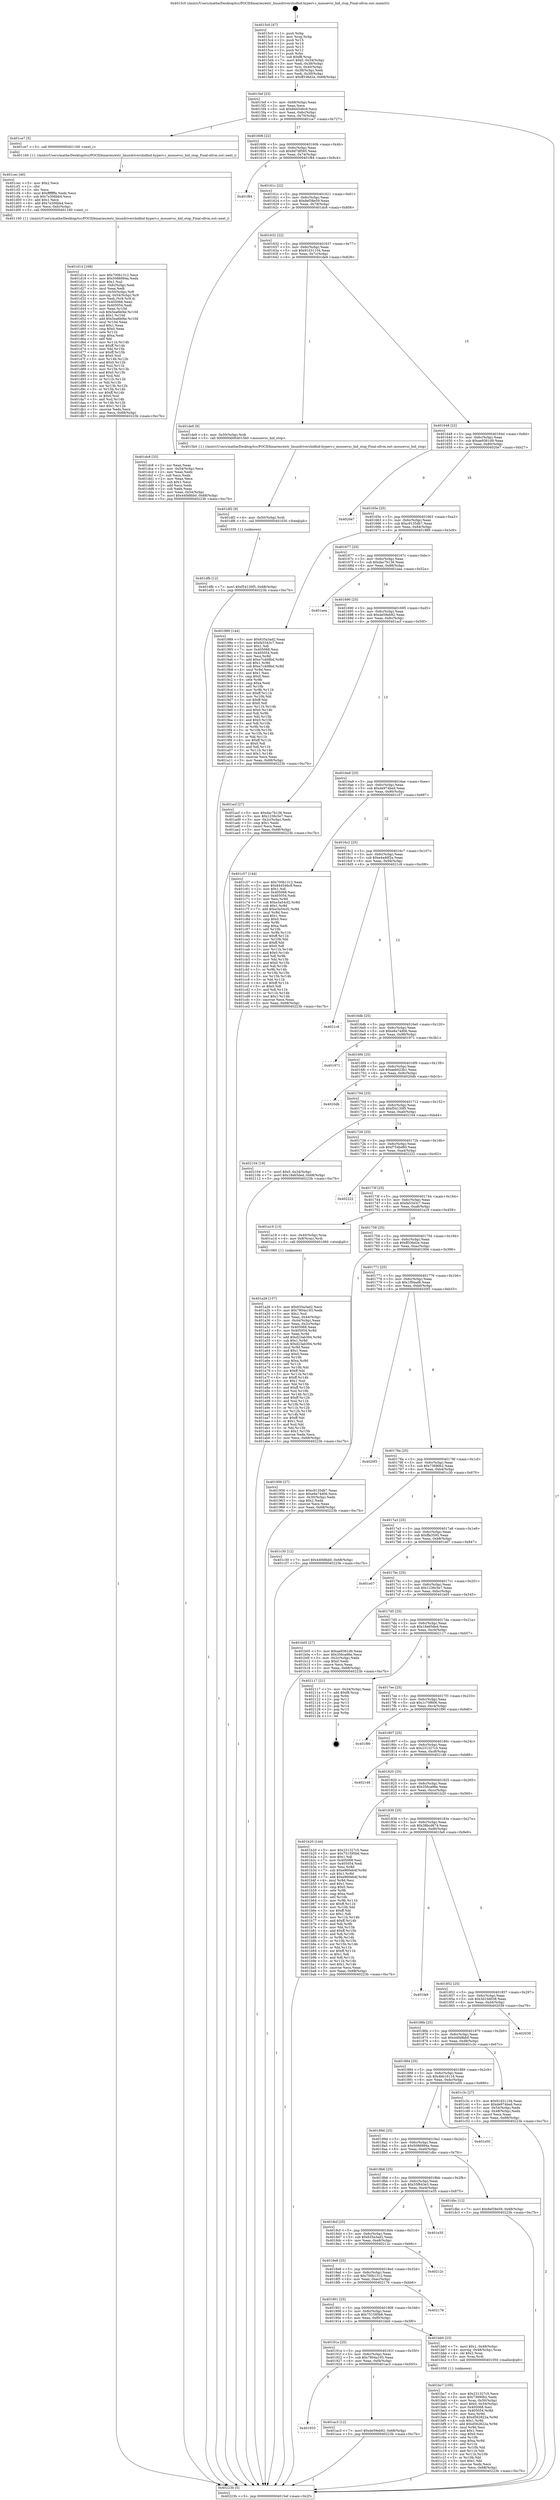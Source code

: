 digraph "0x4015c0" {
  label = "0x4015c0 (/mnt/c/Users/mathe/Desktop/tcc/POCII/binaries/extr_linuxdrivershidhid-hyperv.c_mousevsc_hid_stop_Final-ollvm.out::main(0))"
  labelloc = "t"
  node[shape=record]

  Entry [label="",width=0.3,height=0.3,shape=circle,fillcolor=black,style=filled]
  "0x4015ef" [label="{
     0x4015ef [23]\l
     | [instrs]\l
     &nbsp;&nbsp;0x4015ef \<+3\>: mov -0x68(%rbp),%eax\l
     &nbsp;&nbsp;0x4015f2 \<+2\>: mov %eax,%ecx\l
     &nbsp;&nbsp;0x4015f4 \<+6\>: sub $0x844546c9,%ecx\l
     &nbsp;&nbsp;0x4015fa \<+3\>: mov %eax,-0x6c(%rbp)\l
     &nbsp;&nbsp;0x4015fd \<+3\>: mov %ecx,-0x70(%rbp)\l
     &nbsp;&nbsp;0x401600 \<+6\>: je 0000000000401ce7 \<main+0x727\>\l
  }"]
  "0x401ce7" [label="{
     0x401ce7 [5]\l
     | [instrs]\l
     &nbsp;&nbsp;0x401ce7 \<+5\>: call 0000000000401160 \<next_i\>\l
     | [calls]\l
     &nbsp;&nbsp;0x401160 \{1\} (/mnt/c/Users/mathe/Desktop/tcc/POCII/binaries/extr_linuxdrivershidhid-hyperv.c_mousevsc_hid_stop_Final-ollvm.out::next_i)\l
  }"]
  "0x401606" [label="{
     0x401606 [22]\l
     | [instrs]\l
     &nbsp;&nbsp;0x401606 \<+5\>: jmp 000000000040160b \<main+0x4b\>\l
     &nbsp;&nbsp;0x40160b \<+3\>: mov -0x6c(%rbp),%eax\l
     &nbsp;&nbsp;0x40160e \<+5\>: sub $0x8d7df565,%eax\l
     &nbsp;&nbsp;0x401613 \<+3\>: mov %eax,-0x74(%rbp)\l
     &nbsp;&nbsp;0x401616 \<+6\>: je 0000000000401f84 \<main+0x9c4\>\l
  }"]
  Exit [label="",width=0.3,height=0.3,shape=circle,fillcolor=black,style=filled,peripheries=2]
  "0x401f84" [label="{
     0x401f84\l
  }", style=dashed]
  "0x40161c" [label="{
     0x40161c [22]\l
     | [instrs]\l
     &nbsp;&nbsp;0x40161c \<+5\>: jmp 0000000000401621 \<main+0x61\>\l
     &nbsp;&nbsp;0x401621 \<+3\>: mov -0x6c(%rbp),%eax\l
     &nbsp;&nbsp;0x401624 \<+5\>: sub $0x8ef38e59,%eax\l
     &nbsp;&nbsp;0x401629 \<+3\>: mov %eax,-0x78(%rbp)\l
     &nbsp;&nbsp;0x40162c \<+6\>: je 0000000000401dc8 \<main+0x808\>\l
  }"]
  "0x401dfb" [label="{
     0x401dfb [12]\l
     | [instrs]\l
     &nbsp;&nbsp;0x401dfb \<+7\>: movl $0xf54130f5,-0x68(%rbp)\l
     &nbsp;&nbsp;0x401e02 \<+5\>: jmp 000000000040223b \<main+0xc7b\>\l
  }"]
  "0x401dc8" [label="{
     0x401dc8 [33]\l
     | [instrs]\l
     &nbsp;&nbsp;0x401dc8 \<+2\>: xor %eax,%eax\l
     &nbsp;&nbsp;0x401dca \<+3\>: mov -0x54(%rbp),%ecx\l
     &nbsp;&nbsp;0x401dcd \<+2\>: mov %eax,%edx\l
     &nbsp;&nbsp;0x401dcf \<+2\>: sub %ecx,%edx\l
     &nbsp;&nbsp;0x401dd1 \<+2\>: mov %eax,%ecx\l
     &nbsp;&nbsp;0x401dd3 \<+3\>: sub $0x1,%ecx\l
     &nbsp;&nbsp;0x401dd6 \<+2\>: add %ecx,%edx\l
     &nbsp;&nbsp;0x401dd8 \<+2\>: sub %edx,%eax\l
     &nbsp;&nbsp;0x401dda \<+3\>: mov %eax,-0x54(%rbp)\l
     &nbsp;&nbsp;0x401ddd \<+7\>: movl $0x44f48bb0,-0x68(%rbp)\l
     &nbsp;&nbsp;0x401de4 \<+5\>: jmp 000000000040223b \<main+0xc7b\>\l
  }"]
  "0x401632" [label="{
     0x401632 [22]\l
     | [instrs]\l
     &nbsp;&nbsp;0x401632 \<+5\>: jmp 0000000000401637 \<main+0x77\>\l
     &nbsp;&nbsp;0x401637 \<+3\>: mov -0x6c(%rbp),%eax\l
     &nbsp;&nbsp;0x40163a \<+5\>: sub $0x91d31104,%eax\l
     &nbsp;&nbsp;0x40163f \<+3\>: mov %eax,-0x7c(%rbp)\l
     &nbsp;&nbsp;0x401642 \<+6\>: je 0000000000401de9 \<main+0x829\>\l
  }"]
  "0x401df2" [label="{
     0x401df2 [9]\l
     | [instrs]\l
     &nbsp;&nbsp;0x401df2 \<+4\>: mov -0x50(%rbp),%rdi\l
     &nbsp;&nbsp;0x401df6 \<+5\>: call 0000000000401030 \<free@plt\>\l
     | [calls]\l
     &nbsp;&nbsp;0x401030 \{1\} (unknown)\l
  }"]
  "0x401de9" [label="{
     0x401de9 [9]\l
     | [instrs]\l
     &nbsp;&nbsp;0x401de9 \<+4\>: mov -0x50(%rbp),%rdi\l
     &nbsp;&nbsp;0x401ded \<+5\>: call 00000000004015b0 \<mousevsc_hid_stop\>\l
     | [calls]\l
     &nbsp;&nbsp;0x4015b0 \{1\} (/mnt/c/Users/mathe/Desktop/tcc/POCII/binaries/extr_linuxdrivershidhid-hyperv.c_mousevsc_hid_stop_Final-ollvm.out::mousevsc_hid_stop)\l
  }"]
  "0x401648" [label="{
     0x401648 [22]\l
     | [instrs]\l
     &nbsp;&nbsp;0x401648 \<+5\>: jmp 000000000040164d \<main+0x8d\>\l
     &nbsp;&nbsp;0x40164d \<+3\>: mov -0x6c(%rbp),%eax\l
     &nbsp;&nbsp;0x401650 \<+5\>: sub $0xae9361d9,%eax\l
     &nbsp;&nbsp;0x401655 \<+3\>: mov %eax,-0x80(%rbp)\l
     &nbsp;&nbsp;0x401658 \<+6\>: je 00000000004020e7 \<main+0xb27\>\l
  }"]
  "0x401d14" [label="{
     0x401d14 [168]\l
     | [instrs]\l
     &nbsp;&nbsp;0x401d14 \<+5\>: mov $0x700b1312,%ecx\l
     &nbsp;&nbsp;0x401d19 \<+5\>: mov $0x5086994a,%edx\l
     &nbsp;&nbsp;0x401d1e \<+3\>: mov $0x1,%sil\l
     &nbsp;&nbsp;0x401d21 \<+6\>: mov -0xfc(%rbp),%edi\l
     &nbsp;&nbsp;0x401d27 \<+3\>: imul %eax,%edi\l
     &nbsp;&nbsp;0x401d2a \<+4\>: mov -0x50(%rbp),%r8\l
     &nbsp;&nbsp;0x401d2e \<+4\>: movslq -0x54(%rbp),%r9\l
     &nbsp;&nbsp;0x401d32 \<+4\>: mov %edi,(%r8,%r9,4)\l
     &nbsp;&nbsp;0x401d36 \<+7\>: mov 0x405068,%eax\l
     &nbsp;&nbsp;0x401d3d \<+7\>: mov 0x405054,%edi\l
     &nbsp;&nbsp;0x401d44 \<+3\>: mov %eax,%r10d\l
     &nbsp;&nbsp;0x401d47 \<+7\>: sub $0x5ea6bf4e,%r10d\l
     &nbsp;&nbsp;0x401d4e \<+4\>: sub $0x1,%r10d\l
     &nbsp;&nbsp;0x401d52 \<+7\>: add $0x5ea6bf4e,%r10d\l
     &nbsp;&nbsp;0x401d59 \<+4\>: imul %r10d,%eax\l
     &nbsp;&nbsp;0x401d5d \<+3\>: and $0x1,%eax\l
     &nbsp;&nbsp;0x401d60 \<+3\>: cmp $0x0,%eax\l
     &nbsp;&nbsp;0x401d63 \<+4\>: sete %r11b\l
     &nbsp;&nbsp;0x401d67 \<+3\>: cmp $0xa,%edi\l
     &nbsp;&nbsp;0x401d6a \<+3\>: setl %bl\l
     &nbsp;&nbsp;0x401d6d \<+3\>: mov %r11b,%r14b\l
     &nbsp;&nbsp;0x401d70 \<+4\>: xor $0xff,%r14b\l
     &nbsp;&nbsp;0x401d74 \<+3\>: mov %bl,%r15b\l
     &nbsp;&nbsp;0x401d77 \<+4\>: xor $0xff,%r15b\l
     &nbsp;&nbsp;0x401d7b \<+4\>: xor $0x0,%sil\l
     &nbsp;&nbsp;0x401d7f \<+3\>: mov %r14b,%r12b\l
     &nbsp;&nbsp;0x401d82 \<+4\>: and $0x0,%r12b\l
     &nbsp;&nbsp;0x401d86 \<+3\>: and %sil,%r11b\l
     &nbsp;&nbsp;0x401d89 \<+3\>: mov %r15b,%r13b\l
     &nbsp;&nbsp;0x401d8c \<+4\>: and $0x0,%r13b\l
     &nbsp;&nbsp;0x401d90 \<+3\>: and %sil,%bl\l
     &nbsp;&nbsp;0x401d93 \<+3\>: or %r11b,%r12b\l
     &nbsp;&nbsp;0x401d96 \<+3\>: or %bl,%r13b\l
     &nbsp;&nbsp;0x401d99 \<+3\>: xor %r13b,%r12b\l
     &nbsp;&nbsp;0x401d9c \<+3\>: or %r15b,%r14b\l
     &nbsp;&nbsp;0x401d9f \<+4\>: xor $0xff,%r14b\l
     &nbsp;&nbsp;0x401da3 \<+4\>: or $0x0,%sil\l
     &nbsp;&nbsp;0x401da7 \<+3\>: and %sil,%r14b\l
     &nbsp;&nbsp;0x401daa \<+3\>: or %r14b,%r12b\l
     &nbsp;&nbsp;0x401dad \<+4\>: test $0x1,%r12b\l
     &nbsp;&nbsp;0x401db1 \<+3\>: cmovne %edx,%ecx\l
     &nbsp;&nbsp;0x401db4 \<+3\>: mov %ecx,-0x68(%rbp)\l
     &nbsp;&nbsp;0x401db7 \<+5\>: jmp 000000000040223b \<main+0xc7b\>\l
  }"]
  "0x4020e7" [label="{
     0x4020e7\l
  }", style=dashed]
  "0x40165e" [label="{
     0x40165e [25]\l
     | [instrs]\l
     &nbsp;&nbsp;0x40165e \<+5\>: jmp 0000000000401663 \<main+0xa3\>\l
     &nbsp;&nbsp;0x401663 \<+3\>: mov -0x6c(%rbp),%eax\l
     &nbsp;&nbsp;0x401666 \<+5\>: sub $0xc9135db7,%eax\l
     &nbsp;&nbsp;0x40166b \<+6\>: mov %eax,-0x84(%rbp)\l
     &nbsp;&nbsp;0x401671 \<+6\>: je 0000000000401989 \<main+0x3c9\>\l
  }"]
  "0x401cec" [label="{
     0x401cec [40]\l
     | [instrs]\l
     &nbsp;&nbsp;0x401cec \<+5\>: mov $0x2,%ecx\l
     &nbsp;&nbsp;0x401cf1 \<+1\>: cltd\l
     &nbsp;&nbsp;0x401cf2 \<+2\>: idiv %ecx\l
     &nbsp;&nbsp;0x401cf4 \<+6\>: imul $0xfffffffe,%edx,%ecx\l
     &nbsp;&nbsp;0x401cfa \<+6\>: sub $0x7e306bb4,%ecx\l
     &nbsp;&nbsp;0x401d00 \<+3\>: add $0x1,%ecx\l
     &nbsp;&nbsp;0x401d03 \<+6\>: add $0x7e306bb4,%ecx\l
     &nbsp;&nbsp;0x401d09 \<+6\>: mov %ecx,-0xfc(%rbp)\l
     &nbsp;&nbsp;0x401d0f \<+5\>: call 0000000000401160 \<next_i\>\l
     | [calls]\l
     &nbsp;&nbsp;0x401160 \{1\} (/mnt/c/Users/mathe/Desktop/tcc/POCII/binaries/extr_linuxdrivershidhid-hyperv.c_mousevsc_hid_stop_Final-ollvm.out::next_i)\l
  }"]
  "0x401989" [label="{
     0x401989 [144]\l
     | [instrs]\l
     &nbsp;&nbsp;0x401989 \<+5\>: mov $0x635a3ad2,%eax\l
     &nbsp;&nbsp;0x40198e \<+5\>: mov $0xfa5343c7,%ecx\l
     &nbsp;&nbsp;0x401993 \<+2\>: mov $0x1,%dl\l
     &nbsp;&nbsp;0x401995 \<+7\>: mov 0x405068,%esi\l
     &nbsp;&nbsp;0x40199c \<+7\>: mov 0x405054,%edi\l
     &nbsp;&nbsp;0x4019a3 \<+3\>: mov %esi,%r8d\l
     &nbsp;&nbsp;0x4019a6 \<+7\>: add $0xe7c408bd,%r8d\l
     &nbsp;&nbsp;0x4019ad \<+4\>: sub $0x1,%r8d\l
     &nbsp;&nbsp;0x4019b1 \<+7\>: sub $0xe7c408bd,%r8d\l
     &nbsp;&nbsp;0x4019b8 \<+4\>: imul %r8d,%esi\l
     &nbsp;&nbsp;0x4019bc \<+3\>: and $0x1,%esi\l
     &nbsp;&nbsp;0x4019bf \<+3\>: cmp $0x0,%esi\l
     &nbsp;&nbsp;0x4019c2 \<+4\>: sete %r9b\l
     &nbsp;&nbsp;0x4019c6 \<+3\>: cmp $0xa,%edi\l
     &nbsp;&nbsp;0x4019c9 \<+4\>: setl %r10b\l
     &nbsp;&nbsp;0x4019cd \<+3\>: mov %r9b,%r11b\l
     &nbsp;&nbsp;0x4019d0 \<+4\>: xor $0xff,%r11b\l
     &nbsp;&nbsp;0x4019d4 \<+3\>: mov %r10b,%bl\l
     &nbsp;&nbsp;0x4019d7 \<+3\>: xor $0xff,%bl\l
     &nbsp;&nbsp;0x4019da \<+3\>: xor $0x0,%dl\l
     &nbsp;&nbsp;0x4019dd \<+3\>: mov %r11b,%r14b\l
     &nbsp;&nbsp;0x4019e0 \<+4\>: and $0x0,%r14b\l
     &nbsp;&nbsp;0x4019e4 \<+3\>: and %dl,%r9b\l
     &nbsp;&nbsp;0x4019e7 \<+3\>: mov %bl,%r15b\l
     &nbsp;&nbsp;0x4019ea \<+4\>: and $0x0,%r15b\l
     &nbsp;&nbsp;0x4019ee \<+3\>: and %dl,%r10b\l
     &nbsp;&nbsp;0x4019f1 \<+3\>: or %r9b,%r14b\l
     &nbsp;&nbsp;0x4019f4 \<+3\>: or %r10b,%r15b\l
     &nbsp;&nbsp;0x4019f7 \<+3\>: xor %r15b,%r14b\l
     &nbsp;&nbsp;0x4019fa \<+3\>: or %bl,%r11b\l
     &nbsp;&nbsp;0x4019fd \<+4\>: xor $0xff,%r11b\l
     &nbsp;&nbsp;0x401a01 \<+3\>: or $0x0,%dl\l
     &nbsp;&nbsp;0x401a04 \<+3\>: and %dl,%r11b\l
     &nbsp;&nbsp;0x401a07 \<+3\>: or %r11b,%r14b\l
     &nbsp;&nbsp;0x401a0a \<+4\>: test $0x1,%r14b\l
     &nbsp;&nbsp;0x401a0e \<+3\>: cmovne %ecx,%eax\l
     &nbsp;&nbsp;0x401a11 \<+3\>: mov %eax,-0x68(%rbp)\l
     &nbsp;&nbsp;0x401a14 \<+5\>: jmp 000000000040223b \<main+0xc7b\>\l
  }"]
  "0x401677" [label="{
     0x401677 [25]\l
     | [instrs]\l
     &nbsp;&nbsp;0x401677 \<+5\>: jmp 000000000040167c \<main+0xbc\>\l
     &nbsp;&nbsp;0x40167c \<+3\>: mov -0x6c(%rbp),%eax\l
     &nbsp;&nbsp;0x40167f \<+5\>: sub $0xdac7b136,%eax\l
     &nbsp;&nbsp;0x401684 \<+6\>: mov %eax,-0x88(%rbp)\l
     &nbsp;&nbsp;0x40168a \<+6\>: je 0000000000401aea \<main+0x52a\>\l
  }"]
  "0x401bc7" [label="{
     0x401bc7 [105]\l
     | [instrs]\l
     &nbsp;&nbsp;0x401bc7 \<+5\>: mov $0x231327c5,%ecx\l
     &nbsp;&nbsp;0x401bcc \<+5\>: mov $0x73690b2,%edx\l
     &nbsp;&nbsp;0x401bd1 \<+4\>: mov %rax,-0x50(%rbp)\l
     &nbsp;&nbsp;0x401bd5 \<+7\>: movl $0x0,-0x54(%rbp)\l
     &nbsp;&nbsp;0x401bdc \<+7\>: mov 0x405068,%esi\l
     &nbsp;&nbsp;0x401be3 \<+8\>: mov 0x405054,%r8d\l
     &nbsp;&nbsp;0x401beb \<+3\>: mov %esi,%r9d\l
     &nbsp;&nbsp;0x401bee \<+7\>: sub $0xd562822a,%r9d\l
     &nbsp;&nbsp;0x401bf5 \<+4\>: sub $0x1,%r9d\l
     &nbsp;&nbsp;0x401bf9 \<+7\>: add $0xd562822a,%r9d\l
     &nbsp;&nbsp;0x401c00 \<+4\>: imul %r9d,%esi\l
     &nbsp;&nbsp;0x401c04 \<+3\>: and $0x1,%esi\l
     &nbsp;&nbsp;0x401c07 \<+3\>: cmp $0x0,%esi\l
     &nbsp;&nbsp;0x401c0a \<+4\>: sete %r10b\l
     &nbsp;&nbsp;0x401c0e \<+4\>: cmp $0xa,%r8d\l
     &nbsp;&nbsp;0x401c12 \<+4\>: setl %r11b\l
     &nbsp;&nbsp;0x401c16 \<+3\>: mov %r10b,%bl\l
     &nbsp;&nbsp;0x401c19 \<+3\>: and %r11b,%bl\l
     &nbsp;&nbsp;0x401c1c \<+3\>: xor %r11b,%r10b\l
     &nbsp;&nbsp;0x401c1f \<+3\>: or %r10b,%bl\l
     &nbsp;&nbsp;0x401c22 \<+3\>: test $0x1,%bl\l
     &nbsp;&nbsp;0x401c25 \<+3\>: cmovne %edx,%ecx\l
     &nbsp;&nbsp;0x401c28 \<+3\>: mov %ecx,-0x68(%rbp)\l
     &nbsp;&nbsp;0x401c2b \<+5\>: jmp 000000000040223b \<main+0xc7b\>\l
  }"]
  "0x401aea" [label="{
     0x401aea\l
  }", style=dashed]
  "0x401690" [label="{
     0x401690 [25]\l
     | [instrs]\l
     &nbsp;&nbsp;0x401690 \<+5\>: jmp 0000000000401695 \<main+0xd5\>\l
     &nbsp;&nbsp;0x401695 \<+3\>: mov -0x6c(%rbp),%eax\l
     &nbsp;&nbsp;0x401698 \<+5\>: sub $0xde59eb92,%eax\l
     &nbsp;&nbsp;0x40169d \<+6\>: mov %eax,-0x8c(%rbp)\l
     &nbsp;&nbsp;0x4016a3 \<+6\>: je 0000000000401acf \<main+0x50f\>\l
  }"]
  "0x401933" [label="{
     0x401933\l
  }", style=dashed]
  "0x401acf" [label="{
     0x401acf [27]\l
     | [instrs]\l
     &nbsp;&nbsp;0x401acf \<+5\>: mov $0xdac7b136,%eax\l
     &nbsp;&nbsp;0x401ad4 \<+5\>: mov $0x1236c5e7,%ecx\l
     &nbsp;&nbsp;0x401ad9 \<+3\>: mov -0x2c(%rbp),%edx\l
     &nbsp;&nbsp;0x401adc \<+3\>: cmp $0x1,%edx\l
     &nbsp;&nbsp;0x401adf \<+3\>: cmovl %ecx,%eax\l
     &nbsp;&nbsp;0x401ae2 \<+3\>: mov %eax,-0x68(%rbp)\l
     &nbsp;&nbsp;0x401ae5 \<+5\>: jmp 000000000040223b \<main+0xc7b\>\l
  }"]
  "0x4016a9" [label="{
     0x4016a9 [25]\l
     | [instrs]\l
     &nbsp;&nbsp;0x4016a9 \<+5\>: jmp 00000000004016ae \<main+0xee\>\l
     &nbsp;&nbsp;0x4016ae \<+3\>: mov -0x6c(%rbp),%eax\l
     &nbsp;&nbsp;0x4016b1 \<+5\>: sub $0xde974bed,%eax\l
     &nbsp;&nbsp;0x4016b6 \<+6\>: mov %eax,-0x90(%rbp)\l
     &nbsp;&nbsp;0x4016bc \<+6\>: je 0000000000401c57 \<main+0x697\>\l
  }"]
  "0x401ac3" [label="{
     0x401ac3 [12]\l
     | [instrs]\l
     &nbsp;&nbsp;0x401ac3 \<+7\>: movl $0xde59eb92,-0x68(%rbp)\l
     &nbsp;&nbsp;0x401aca \<+5\>: jmp 000000000040223b \<main+0xc7b\>\l
  }"]
  "0x401c57" [label="{
     0x401c57 [144]\l
     | [instrs]\l
     &nbsp;&nbsp;0x401c57 \<+5\>: mov $0x700b1312,%eax\l
     &nbsp;&nbsp;0x401c5c \<+5\>: mov $0x844546c9,%ecx\l
     &nbsp;&nbsp;0x401c61 \<+2\>: mov $0x1,%dl\l
     &nbsp;&nbsp;0x401c63 \<+7\>: mov 0x405068,%esi\l
     &nbsp;&nbsp;0x401c6a \<+7\>: mov 0x405054,%edi\l
     &nbsp;&nbsp;0x401c71 \<+3\>: mov %esi,%r8d\l
     &nbsp;&nbsp;0x401c74 \<+7\>: sub $0xe3a54cf2,%r8d\l
     &nbsp;&nbsp;0x401c7b \<+4\>: sub $0x1,%r8d\l
     &nbsp;&nbsp;0x401c7f \<+7\>: add $0xe3a54cf2,%r8d\l
     &nbsp;&nbsp;0x401c86 \<+4\>: imul %r8d,%esi\l
     &nbsp;&nbsp;0x401c8a \<+3\>: and $0x1,%esi\l
     &nbsp;&nbsp;0x401c8d \<+3\>: cmp $0x0,%esi\l
     &nbsp;&nbsp;0x401c90 \<+4\>: sete %r9b\l
     &nbsp;&nbsp;0x401c94 \<+3\>: cmp $0xa,%edi\l
     &nbsp;&nbsp;0x401c97 \<+4\>: setl %r10b\l
     &nbsp;&nbsp;0x401c9b \<+3\>: mov %r9b,%r11b\l
     &nbsp;&nbsp;0x401c9e \<+4\>: xor $0xff,%r11b\l
     &nbsp;&nbsp;0x401ca2 \<+3\>: mov %r10b,%bl\l
     &nbsp;&nbsp;0x401ca5 \<+3\>: xor $0xff,%bl\l
     &nbsp;&nbsp;0x401ca8 \<+3\>: xor $0x0,%dl\l
     &nbsp;&nbsp;0x401cab \<+3\>: mov %r11b,%r14b\l
     &nbsp;&nbsp;0x401cae \<+4\>: and $0x0,%r14b\l
     &nbsp;&nbsp;0x401cb2 \<+3\>: and %dl,%r9b\l
     &nbsp;&nbsp;0x401cb5 \<+3\>: mov %bl,%r15b\l
     &nbsp;&nbsp;0x401cb8 \<+4\>: and $0x0,%r15b\l
     &nbsp;&nbsp;0x401cbc \<+3\>: and %dl,%r10b\l
     &nbsp;&nbsp;0x401cbf \<+3\>: or %r9b,%r14b\l
     &nbsp;&nbsp;0x401cc2 \<+3\>: or %r10b,%r15b\l
     &nbsp;&nbsp;0x401cc5 \<+3\>: xor %r15b,%r14b\l
     &nbsp;&nbsp;0x401cc8 \<+3\>: or %bl,%r11b\l
     &nbsp;&nbsp;0x401ccb \<+4\>: xor $0xff,%r11b\l
     &nbsp;&nbsp;0x401ccf \<+3\>: or $0x0,%dl\l
     &nbsp;&nbsp;0x401cd2 \<+3\>: and %dl,%r11b\l
     &nbsp;&nbsp;0x401cd5 \<+3\>: or %r11b,%r14b\l
     &nbsp;&nbsp;0x401cd8 \<+4\>: test $0x1,%r14b\l
     &nbsp;&nbsp;0x401cdc \<+3\>: cmovne %ecx,%eax\l
     &nbsp;&nbsp;0x401cdf \<+3\>: mov %eax,-0x68(%rbp)\l
     &nbsp;&nbsp;0x401ce2 \<+5\>: jmp 000000000040223b \<main+0xc7b\>\l
  }"]
  "0x4016c2" [label="{
     0x4016c2 [25]\l
     | [instrs]\l
     &nbsp;&nbsp;0x4016c2 \<+5\>: jmp 00000000004016c7 \<main+0x107\>\l
     &nbsp;&nbsp;0x4016c7 \<+3\>: mov -0x6c(%rbp),%eax\l
     &nbsp;&nbsp;0x4016ca \<+5\>: sub $0xe4a46f2a,%eax\l
     &nbsp;&nbsp;0x4016cf \<+6\>: mov %eax,-0x94(%rbp)\l
     &nbsp;&nbsp;0x4016d5 \<+6\>: je 00000000004021c8 \<main+0xc08\>\l
  }"]
  "0x40191a" [label="{
     0x40191a [25]\l
     | [instrs]\l
     &nbsp;&nbsp;0x40191a \<+5\>: jmp 000000000040191f \<main+0x35f\>\l
     &nbsp;&nbsp;0x40191f \<+3\>: mov -0x6c(%rbp),%eax\l
     &nbsp;&nbsp;0x401922 \<+5\>: sub $0x7804a193,%eax\l
     &nbsp;&nbsp;0x401927 \<+6\>: mov %eax,-0xf4(%rbp)\l
     &nbsp;&nbsp;0x40192d \<+6\>: je 0000000000401ac3 \<main+0x503\>\l
  }"]
  "0x4021c8" [label="{
     0x4021c8\l
  }", style=dashed]
  "0x4016db" [label="{
     0x4016db [25]\l
     | [instrs]\l
     &nbsp;&nbsp;0x4016db \<+5\>: jmp 00000000004016e0 \<main+0x120\>\l
     &nbsp;&nbsp;0x4016e0 \<+3\>: mov -0x6c(%rbp),%eax\l
     &nbsp;&nbsp;0x4016e3 \<+5\>: sub $0xe8a74d06,%eax\l
     &nbsp;&nbsp;0x4016e8 \<+6\>: mov %eax,-0x98(%rbp)\l
     &nbsp;&nbsp;0x4016ee \<+6\>: je 0000000000401971 \<main+0x3b1\>\l
  }"]
  "0x401bb0" [label="{
     0x401bb0 [23]\l
     | [instrs]\l
     &nbsp;&nbsp;0x401bb0 \<+7\>: movl $0x1,-0x48(%rbp)\l
     &nbsp;&nbsp;0x401bb7 \<+4\>: movslq -0x48(%rbp),%rax\l
     &nbsp;&nbsp;0x401bbb \<+4\>: shl $0x2,%rax\l
     &nbsp;&nbsp;0x401bbf \<+3\>: mov %rax,%rdi\l
     &nbsp;&nbsp;0x401bc2 \<+5\>: call 0000000000401050 \<malloc@plt\>\l
     | [calls]\l
     &nbsp;&nbsp;0x401050 \{1\} (unknown)\l
  }"]
  "0x401971" [label="{
     0x401971\l
  }", style=dashed]
  "0x4016f4" [label="{
     0x4016f4 [25]\l
     | [instrs]\l
     &nbsp;&nbsp;0x4016f4 \<+5\>: jmp 00000000004016f9 \<main+0x139\>\l
     &nbsp;&nbsp;0x4016f9 \<+3\>: mov -0x6c(%rbp),%eax\l
     &nbsp;&nbsp;0x4016fc \<+5\>: sub $0xeeb023b1,%eax\l
     &nbsp;&nbsp;0x401701 \<+6\>: mov %eax,-0x9c(%rbp)\l
     &nbsp;&nbsp;0x401707 \<+6\>: je 00000000004020db \<main+0xb1b\>\l
  }"]
  "0x401901" [label="{
     0x401901 [25]\l
     | [instrs]\l
     &nbsp;&nbsp;0x401901 \<+5\>: jmp 0000000000401906 \<main+0x346\>\l
     &nbsp;&nbsp;0x401906 \<+3\>: mov -0x6c(%rbp),%eax\l
     &nbsp;&nbsp;0x401909 \<+5\>: sub $0x751595b6,%eax\l
     &nbsp;&nbsp;0x40190e \<+6\>: mov %eax,-0xf0(%rbp)\l
     &nbsp;&nbsp;0x401914 \<+6\>: je 0000000000401bb0 \<main+0x5f0\>\l
  }"]
  "0x4020db" [label="{
     0x4020db\l
  }", style=dashed]
  "0x40170d" [label="{
     0x40170d [25]\l
     | [instrs]\l
     &nbsp;&nbsp;0x40170d \<+5\>: jmp 0000000000401712 \<main+0x152\>\l
     &nbsp;&nbsp;0x401712 \<+3\>: mov -0x6c(%rbp),%eax\l
     &nbsp;&nbsp;0x401715 \<+5\>: sub $0xf54130f5,%eax\l
     &nbsp;&nbsp;0x40171a \<+6\>: mov %eax,-0xa0(%rbp)\l
     &nbsp;&nbsp;0x401720 \<+6\>: je 0000000000402104 \<main+0xb44\>\l
  }"]
  "0x402176" [label="{
     0x402176\l
  }", style=dashed]
  "0x402104" [label="{
     0x402104 [19]\l
     | [instrs]\l
     &nbsp;&nbsp;0x402104 \<+7\>: movl $0x0,-0x34(%rbp)\l
     &nbsp;&nbsp;0x40210b \<+7\>: movl $0x18a65ded,-0x68(%rbp)\l
     &nbsp;&nbsp;0x402112 \<+5\>: jmp 000000000040223b \<main+0xc7b\>\l
  }"]
  "0x401726" [label="{
     0x401726 [25]\l
     | [instrs]\l
     &nbsp;&nbsp;0x401726 \<+5\>: jmp 000000000040172b \<main+0x16b\>\l
     &nbsp;&nbsp;0x40172b \<+3\>: mov -0x6c(%rbp),%eax\l
     &nbsp;&nbsp;0x40172e \<+5\>: sub $0xf754bd80,%eax\l
     &nbsp;&nbsp;0x401733 \<+6\>: mov %eax,-0xa4(%rbp)\l
     &nbsp;&nbsp;0x401739 \<+6\>: je 0000000000402222 \<main+0xc62\>\l
  }"]
  "0x4018e8" [label="{
     0x4018e8 [25]\l
     | [instrs]\l
     &nbsp;&nbsp;0x4018e8 \<+5\>: jmp 00000000004018ed \<main+0x32d\>\l
     &nbsp;&nbsp;0x4018ed \<+3\>: mov -0x6c(%rbp),%eax\l
     &nbsp;&nbsp;0x4018f0 \<+5\>: sub $0x700b1312,%eax\l
     &nbsp;&nbsp;0x4018f5 \<+6\>: mov %eax,-0xec(%rbp)\l
     &nbsp;&nbsp;0x4018fb \<+6\>: je 0000000000402176 \<main+0xbb6\>\l
  }"]
  "0x402222" [label="{
     0x402222\l
  }", style=dashed]
  "0x40173f" [label="{
     0x40173f [25]\l
     | [instrs]\l
     &nbsp;&nbsp;0x40173f \<+5\>: jmp 0000000000401744 \<main+0x184\>\l
     &nbsp;&nbsp;0x401744 \<+3\>: mov -0x6c(%rbp),%eax\l
     &nbsp;&nbsp;0x401747 \<+5\>: sub $0xfa5343c7,%eax\l
     &nbsp;&nbsp;0x40174c \<+6\>: mov %eax,-0xa8(%rbp)\l
     &nbsp;&nbsp;0x401752 \<+6\>: je 0000000000401a19 \<main+0x459\>\l
  }"]
  "0x40212c" [label="{
     0x40212c\l
  }", style=dashed]
  "0x401a19" [label="{
     0x401a19 [13]\l
     | [instrs]\l
     &nbsp;&nbsp;0x401a19 \<+4\>: mov -0x40(%rbp),%rax\l
     &nbsp;&nbsp;0x401a1d \<+4\>: mov 0x8(%rax),%rdi\l
     &nbsp;&nbsp;0x401a21 \<+5\>: call 0000000000401060 \<atoi@plt\>\l
     | [calls]\l
     &nbsp;&nbsp;0x401060 \{1\} (unknown)\l
  }"]
  "0x401758" [label="{
     0x401758 [25]\l
     | [instrs]\l
     &nbsp;&nbsp;0x401758 \<+5\>: jmp 000000000040175d \<main+0x19d\>\l
     &nbsp;&nbsp;0x40175d \<+3\>: mov -0x6c(%rbp),%eax\l
     &nbsp;&nbsp;0x401760 \<+5\>: sub $0xff336d2e,%eax\l
     &nbsp;&nbsp;0x401765 \<+6\>: mov %eax,-0xac(%rbp)\l
     &nbsp;&nbsp;0x40176b \<+6\>: je 0000000000401956 \<main+0x396\>\l
  }"]
  "0x4018cf" [label="{
     0x4018cf [25]\l
     | [instrs]\l
     &nbsp;&nbsp;0x4018cf \<+5\>: jmp 00000000004018d4 \<main+0x314\>\l
     &nbsp;&nbsp;0x4018d4 \<+3\>: mov -0x6c(%rbp),%eax\l
     &nbsp;&nbsp;0x4018d7 \<+5\>: sub $0x635a3ad2,%eax\l
     &nbsp;&nbsp;0x4018dc \<+6\>: mov %eax,-0xe8(%rbp)\l
     &nbsp;&nbsp;0x4018e2 \<+6\>: je 000000000040212c \<main+0xb6c\>\l
  }"]
  "0x401956" [label="{
     0x401956 [27]\l
     | [instrs]\l
     &nbsp;&nbsp;0x401956 \<+5\>: mov $0xc9135db7,%eax\l
     &nbsp;&nbsp;0x40195b \<+5\>: mov $0xe8a74d06,%ecx\l
     &nbsp;&nbsp;0x401960 \<+3\>: mov -0x30(%rbp),%edx\l
     &nbsp;&nbsp;0x401963 \<+3\>: cmp $0x2,%edx\l
     &nbsp;&nbsp;0x401966 \<+3\>: cmovne %ecx,%eax\l
     &nbsp;&nbsp;0x401969 \<+3\>: mov %eax,-0x68(%rbp)\l
     &nbsp;&nbsp;0x40196c \<+5\>: jmp 000000000040223b \<main+0xc7b\>\l
  }"]
  "0x401771" [label="{
     0x401771 [25]\l
     | [instrs]\l
     &nbsp;&nbsp;0x401771 \<+5\>: jmp 0000000000401776 \<main+0x1b6\>\l
     &nbsp;&nbsp;0x401776 \<+3\>: mov -0x6c(%rbp),%eax\l
     &nbsp;&nbsp;0x401779 \<+5\>: sub $0x1f94ad6,%eax\l
     &nbsp;&nbsp;0x40177e \<+6\>: mov %eax,-0xb0(%rbp)\l
     &nbsp;&nbsp;0x401784 \<+6\>: je 00000000004020f3 \<main+0xb33\>\l
  }"]
  "0x40223b" [label="{
     0x40223b [5]\l
     | [instrs]\l
     &nbsp;&nbsp;0x40223b \<+5\>: jmp 00000000004015ef \<main+0x2f\>\l
  }"]
  "0x4015c0" [label="{
     0x4015c0 [47]\l
     | [instrs]\l
     &nbsp;&nbsp;0x4015c0 \<+1\>: push %rbp\l
     &nbsp;&nbsp;0x4015c1 \<+3\>: mov %rsp,%rbp\l
     &nbsp;&nbsp;0x4015c4 \<+2\>: push %r15\l
     &nbsp;&nbsp;0x4015c6 \<+2\>: push %r14\l
     &nbsp;&nbsp;0x4015c8 \<+2\>: push %r13\l
     &nbsp;&nbsp;0x4015ca \<+2\>: push %r12\l
     &nbsp;&nbsp;0x4015cc \<+1\>: push %rbx\l
     &nbsp;&nbsp;0x4015cd \<+7\>: sub $0xf8,%rsp\l
     &nbsp;&nbsp;0x4015d4 \<+7\>: movl $0x0,-0x34(%rbp)\l
     &nbsp;&nbsp;0x4015db \<+3\>: mov %edi,-0x38(%rbp)\l
     &nbsp;&nbsp;0x4015de \<+4\>: mov %rsi,-0x40(%rbp)\l
     &nbsp;&nbsp;0x4015e2 \<+3\>: mov -0x38(%rbp),%edi\l
     &nbsp;&nbsp;0x4015e5 \<+3\>: mov %edi,-0x30(%rbp)\l
     &nbsp;&nbsp;0x4015e8 \<+7\>: movl $0xff336d2e,-0x68(%rbp)\l
  }"]
  "0x401a26" [label="{
     0x401a26 [157]\l
     | [instrs]\l
     &nbsp;&nbsp;0x401a26 \<+5\>: mov $0x635a3ad2,%ecx\l
     &nbsp;&nbsp;0x401a2b \<+5\>: mov $0x7804a193,%edx\l
     &nbsp;&nbsp;0x401a30 \<+3\>: mov $0x1,%sil\l
     &nbsp;&nbsp;0x401a33 \<+3\>: mov %eax,-0x44(%rbp)\l
     &nbsp;&nbsp;0x401a36 \<+3\>: mov -0x44(%rbp),%eax\l
     &nbsp;&nbsp;0x401a39 \<+3\>: mov %eax,-0x2c(%rbp)\l
     &nbsp;&nbsp;0x401a3c \<+7\>: mov 0x405068,%eax\l
     &nbsp;&nbsp;0x401a43 \<+8\>: mov 0x405054,%r8d\l
     &nbsp;&nbsp;0x401a4b \<+3\>: mov %eax,%r9d\l
     &nbsp;&nbsp;0x401a4e \<+7\>: add $0xd23ab394,%r9d\l
     &nbsp;&nbsp;0x401a55 \<+4\>: sub $0x1,%r9d\l
     &nbsp;&nbsp;0x401a59 \<+7\>: sub $0xd23ab394,%r9d\l
     &nbsp;&nbsp;0x401a60 \<+4\>: imul %r9d,%eax\l
     &nbsp;&nbsp;0x401a64 \<+3\>: and $0x1,%eax\l
     &nbsp;&nbsp;0x401a67 \<+3\>: cmp $0x0,%eax\l
     &nbsp;&nbsp;0x401a6a \<+4\>: sete %r10b\l
     &nbsp;&nbsp;0x401a6e \<+4\>: cmp $0xa,%r8d\l
     &nbsp;&nbsp;0x401a72 \<+4\>: setl %r11b\l
     &nbsp;&nbsp;0x401a76 \<+3\>: mov %r10b,%bl\l
     &nbsp;&nbsp;0x401a79 \<+3\>: xor $0xff,%bl\l
     &nbsp;&nbsp;0x401a7c \<+3\>: mov %r11b,%r14b\l
     &nbsp;&nbsp;0x401a7f \<+4\>: xor $0xff,%r14b\l
     &nbsp;&nbsp;0x401a83 \<+4\>: xor $0x1,%sil\l
     &nbsp;&nbsp;0x401a87 \<+3\>: mov %bl,%r15b\l
     &nbsp;&nbsp;0x401a8a \<+4\>: and $0xff,%r15b\l
     &nbsp;&nbsp;0x401a8e \<+3\>: and %sil,%r10b\l
     &nbsp;&nbsp;0x401a91 \<+3\>: mov %r14b,%r12b\l
     &nbsp;&nbsp;0x401a94 \<+4\>: and $0xff,%r12b\l
     &nbsp;&nbsp;0x401a98 \<+3\>: and %sil,%r11b\l
     &nbsp;&nbsp;0x401a9b \<+3\>: or %r10b,%r15b\l
     &nbsp;&nbsp;0x401a9e \<+3\>: or %r11b,%r12b\l
     &nbsp;&nbsp;0x401aa1 \<+3\>: xor %r12b,%r15b\l
     &nbsp;&nbsp;0x401aa4 \<+3\>: or %r14b,%bl\l
     &nbsp;&nbsp;0x401aa7 \<+3\>: xor $0xff,%bl\l
     &nbsp;&nbsp;0x401aaa \<+4\>: or $0x1,%sil\l
     &nbsp;&nbsp;0x401aae \<+3\>: and %sil,%bl\l
     &nbsp;&nbsp;0x401ab1 \<+3\>: or %bl,%r15b\l
     &nbsp;&nbsp;0x401ab4 \<+4\>: test $0x1,%r15b\l
     &nbsp;&nbsp;0x401ab8 \<+3\>: cmovne %edx,%ecx\l
     &nbsp;&nbsp;0x401abb \<+3\>: mov %ecx,-0x68(%rbp)\l
     &nbsp;&nbsp;0x401abe \<+5\>: jmp 000000000040223b \<main+0xc7b\>\l
  }"]
  "0x401e35" [label="{
     0x401e35\l
  }", style=dashed]
  "0x4020f3" [label="{
     0x4020f3\l
  }", style=dashed]
  "0x40178a" [label="{
     0x40178a [25]\l
     | [instrs]\l
     &nbsp;&nbsp;0x40178a \<+5\>: jmp 000000000040178f \<main+0x1cf\>\l
     &nbsp;&nbsp;0x40178f \<+3\>: mov -0x6c(%rbp),%eax\l
     &nbsp;&nbsp;0x401792 \<+5\>: sub $0x73690b2,%eax\l
     &nbsp;&nbsp;0x401797 \<+6\>: mov %eax,-0xb4(%rbp)\l
     &nbsp;&nbsp;0x40179d \<+6\>: je 0000000000401c30 \<main+0x670\>\l
  }"]
  "0x4018b6" [label="{
     0x4018b6 [25]\l
     | [instrs]\l
     &nbsp;&nbsp;0x4018b6 \<+5\>: jmp 00000000004018bb \<main+0x2fb\>\l
     &nbsp;&nbsp;0x4018bb \<+3\>: mov -0x6c(%rbp),%eax\l
     &nbsp;&nbsp;0x4018be \<+5\>: sub $0x55f643e3,%eax\l
     &nbsp;&nbsp;0x4018c3 \<+6\>: mov %eax,-0xe4(%rbp)\l
     &nbsp;&nbsp;0x4018c9 \<+6\>: je 0000000000401e35 \<main+0x875\>\l
  }"]
  "0x401c30" [label="{
     0x401c30 [12]\l
     | [instrs]\l
     &nbsp;&nbsp;0x401c30 \<+7\>: movl $0x44f48bb0,-0x68(%rbp)\l
     &nbsp;&nbsp;0x401c37 \<+5\>: jmp 000000000040223b \<main+0xc7b\>\l
  }"]
  "0x4017a3" [label="{
     0x4017a3 [25]\l
     | [instrs]\l
     &nbsp;&nbsp;0x4017a3 \<+5\>: jmp 00000000004017a8 \<main+0x1e8\>\l
     &nbsp;&nbsp;0x4017a8 \<+3\>: mov -0x6c(%rbp),%eax\l
     &nbsp;&nbsp;0x4017ab \<+5\>: sub $0xffa3595,%eax\l
     &nbsp;&nbsp;0x4017b0 \<+6\>: mov %eax,-0xb8(%rbp)\l
     &nbsp;&nbsp;0x4017b6 \<+6\>: je 0000000000401e07 \<main+0x847\>\l
  }"]
  "0x401dbc" [label="{
     0x401dbc [12]\l
     | [instrs]\l
     &nbsp;&nbsp;0x401dbc \<+7\>: movl $0x8ef38e59,-0x68(%rbp)\l
     &nbsp;&nbsp;0x401dc3 \<+5\>: jmp 000000000040223b \<main+0xc7b\>\l
  }"]
  "0x401e07" [label="{
     0x401e07\l
  }", style=dashed]
  "0x4017bc" [label="{
     0x4017bc [25]\l
     | [instrs]\l
     &nbsp;&nbsp;0x4017bc \<+5\>: jmp 00000000004017c1 \<main+0x201\>\l
     &nbsp;&nbsp;0x4017c1 \<+3\>: mov -0x6c(%rbp),%eax\l
     &nbsp;&nbsp;0x4017c4 \<+5\>: sub $0x1236c5e7,%eax\l
     &nbsp;&nbsp;0x4017c9 \<+6\>: mov %eax,-0xbc(%rbp)\l
     &nbsp;&nbsp;0x4017cf \<+6\>: je 0000000000401b05 \<main+0x545\>\l
  }"]
  "0x40189d" [label="{
     0x40189d [25]\l
     | [instrs]\l
     &nbsp;&nbsp;0x40189d \<+5\>: jmp 00000000004018a2 \<main+0x2e2\>\l
     &nbsp;&nbsp;0x4018a2 \<+3\>: mov -0x6c(%rbp),%eax\l
     &nbsp;&nbsp;0x4018a5 \<+5\>: sub $0x5086994a,%eax\l
     &nbsp;&nbsp;0x4018aa \<+6\>: mov %eax,-0xe0(%rbp)\l
     &nbsp;&nbsp;0x4018b0 \<+6\>: je 0000000000401dbc \<main+0x7fc\>\l
  }"]
  "0x401b05" [label="{
     0x401b05 [27]\l
     | [instrs]\l
     &nbsp;&nbsp;0x401b05 \<+5\>: mov $0xae9361d9,%eax\l
     &nbsp;&nbsp;0x401b0a \<+5\>: mov $0x356ca96e,%ecx\l
     &nbsp;&nbsp;0x401b0f \<+3\>: mov -0x2c(%rbp),%edx\l
     &nbsp;&nbsp;0x401b12 \<+3\>: cmp $0x0,%edx\l
     &nbsp;&nbsp;0x401b15 \<+3\>: cmove %ecx,%eax\l
     &nbsp;&nbsp;0x401b18 \<+3\>: mov %eax,-0x68(%rbp)\l
     &nbsp;&nbsp;0x401b1b \<+5\>: jmp 000000000040223b \<main+0xc7b\>\l
  }"]
  "0x4017d5" [label="{
     0x4017d5 [25]\l
     | [instrs]\l
     &nbsp;&nbsp;0x4017d5 \<+5\>: jmp 00000000004017da \<main+0x21a\>\l
     &nbsp;&nbsp;0x4017da \<+3\>: mov -0x6c(%rbp),%eax\l
     &nbsp;&nbsp;0x4017dd \<+5\>: sub $0x18a65ded,%eax\l
     &nbsp;&nbsp;0x4017e2 \<+6\>: mov %eax,-0xc0(%rbp)\l
     &nbsp;&nbsp;0x4017e8 \<+6\>: je 0000000000402117 \<main+0xb57\>\l
  }"]
  "0x401e50" [label="{
     0x401e50\l
  }", style=dashed]
  "0x402117" [label="{
     0x402117 [21]\l
     | [instrs]\l
     &nbsp;&nbsp;0x402117 \<+3\>: mov -0x34(%rbp),%eax\l
     &nbsp;&nbsp;0x40211a \<+7\>: add $0xf8,%rsp\l
     &nbsp;&nbsp;0x402121 \<+1\>: pop %rbx\l
     &nbsp;&nbsp;0x402122 \<+2\>: pop %r12\l
     &nbsp;&nbsp;0x402124 \<+2\>: pop %r13\l
     &nbsp;&nbsp;0x402126 \<+2\>: pop %r14\l
     &nbsp;&nbsp;0x402128 \<+2\>: pop %r15\l
     &nbsp;&nbsp;0x40212a \<+1\>: pop %rbp\l
     &nbsp;&nbsp;0x40212b \<+1\>: ret\l
  }"]
  "0x4017ee" [label="{
     0x4017ee [25]\l
     | [instrs]\l
     &nbsp;&nbsp;0x4017ee \<+5\>: jmp 00000000004017f3 \<main+0x233\>\l
     &nbsp;&nbsp;0x4017f3 \<+3\>: mov -0x6c(%rbp),%eax\l
     &nbsp;&nbsp;0x4017f6 \<+5\>: sub $0x1c70f606,%eax\l
     &nbsp;&nbsp;0x4017fb \<+6\>: mov %eax,-0xc4(%rbp)\l
     &nbsp;&nbsp;0x401801 \<+6\>: je 0000000000401f90 \<main+0x9d0\>\l
  }"]
  "0x401884" [label="{
     0x401884 [25]\l
     | [instrs]\l
     &nbsp;&nbsp;0x401884 \<+5\>: jmp 0000000000401889 \<main+0x2c9\>\l
     &nbsp;&nbsp;0x401889 \<+3\>: mov -0x6c(%rbp),%eax\l
     &nbsp;&nbsp;0x40188c \<+5\>: sub $0x4bb16116,%eax\l
     &nbsp;&nbsp;0x401891 \<+6\>: mov %eax,-0xdc(%rbp)\l
     &nbsp;&nbsp;0x401897 \<+6\>: je 0000000000401e50 \<main+0x890\>\l
  }"]
  "0x401f90" [label="{
     0x401f90\l
  }", style=dashed]
  "0x401807" [label="{
     0x401807 [25]\l
     | [instrs]\l
     &nbsp;&nbsp;0x401807 \<+5\>: jmp 000000000040180c \<main+0x24c\>\l
     &nbsp;&nbsp;0x40180c \<+3\>: mov -0x6c(%rbp),%eax\l
     &nbsp;&nbsp;0x40180f \<+5\>: sub $0x231327c5,%eax\l
     &nbsp;&nbsp;0x401814 \<+6\>: mov %eax,-0xc8(%rbp)\l
     &nbsp;&nbsp;0x40181a \<+6\>: je 0000000000402148 \<main+0xb88\>\l
  }"]
  "0x401c3c" [label="{
     0x401c3c [27]\l
     | [instrs]\l
     &nbsp;&nbsp;0x401c3c \<+5\>: mov $0x91d31104,%eax\l
     &nbsp;&nbsp;0x401c41 \<+5\>: mov $0xde974bed,%ecx\l
     &nbsp;&nbsp;0x401c46 \<+3\>: mov -0x54(%rbp),%edx\l
     &nbsp;&nbsp;0x401c49 \<+3\>: cmp -0x48(%rbp),%edx\l
     &nbsp;&nbsp;0x401c4c \<+3\>: cmovl %ecx,%eax\l
     &nbsp;&nbsp;0x401c4f \<+3\>: mov %eax,-0x68(%rbp)\l
     &nbsp;&nbsp;0x401c52 \<+5\>: jmp 000000000040223b \<main+0xc7b\>\l
  }"]
  "0x402148" [label="{
     0x402148\l
  }", style=dashed]
  "0x401820" [label="{
     0x401820 [25]\l
     | [instrs]\l
     &nbsp;&nbsp;0x401820 \<+5\>: jmp 0000000000401825 \<main+0x265\>\l
     &nbsp;&nbsp;0x401825 \<+3\>: mov -0x6c(%rbp),%eax\l
     &nbsp;&nbsp;0x401828 \<+5\>: sub $0x356ca96e,%eax\l
     &nbsp;&nbsp;0x40182d \<+6\>: mov %eax,-0xcc(%rbp)\l
     &nbsp;&nbsp;0x401833 \<+6\>: je 0000000000401b20 \<main+0x560\>\l
  }"]
  "0x40186b" [label="{
     0x40186b [25]\l
     | [instrs]\l
     &nbsp;&nbsp;0x40186b \<+5\>: jmp 0000000000401870 \<main+0x2b0\>\l
     &nbsp;&nbsp;0x401870 \<+3\>: mov -0x6c(%rbp),%eax\l
     &nbsp;&nbsp;0x401873 \<+5\>: sub $0x44f48bb0,%eax\l
     &nbsp;&nbsp;0x401878 \<+6\>: mov %eax,-0xd8(%rbp)\l
     &nbsp;&nbsp;0x40187e \<+6\>: je 0000000000401c3c \<main+0x67c\>\l
  }"]
  "0x401b20" [label="{
     0x401b20 [144]\l
     | [instrs]\l
     &nbsp;&nbsp;0x401b20 \<+5\>: mov $0x231327c5,%eax\l
     &nbsp;&nbsp;0x401b25 \<+5\>: mov $0x751595b6,%ecx\l
     &nbsp;&nbsp;0x401b2a \<+2\>: mov $0x1,%dl\l
     &nbsp;&nbsp;0x401b2c \<+7\>: mov 0x405068,%esi\l
     &nbsp;&nbsp;0x401b33 \<+7\>: mov 0x405054,%edi\l
     &nbsp;&nbsp;0x401b3a \<+3\>: mov %esi,%r8d\l
     &nbsp;&nbsp;0x401b3d \<+7\>: sub $0xe960eb4f,%r8d\l
     &nbsp;&nbsp;0x401b44 \<+4\>: sub $0x1,%r8d\l
     &nbsp;&nbsp;0x401b48 \<+7\>: add $0xe960eb4f,%r8d\l
     &nbsp;&nbsp;0x401b4f \<+4\>: imul %r8d,%esi\l
     &nbsp;&nbsp;0x401b53 \<+3\>: and $0x1,%esi\l
     &nbsp;&nbsp;0x401b56 \<+3\>: cmp $0x0,%esi\l
     &nbsp;&nbsp;0x401b59 \<+4\>: sete %r9b\l
     &nbsp;&nbsp;0x401b5d \<+3\>: cmp $0xa,%edi\l
     &nbsp;&nbsp;0x401b60 \<+4\>: setl %r10b\l
     &nbsp;&nbsp;0x401b64 \<+3\>: mov %r9b,%r11b\l
     &nbsp;&nbsp;0x401b67 \<+4\>: xor $0xff,%r11b\l
     &nbsp;&nbsp;0x401b6b \<+3\>: mov %r10b,%bl\l
     &nbsp;&nbsp;0x401b6e \<+3\>: xor $0xff,%bl\l
     &nbsp;&nbsp;0x401b71 \<+3\>: xor $0x1,%dl\l
     &nbsp;&nbsp;0x401b74 \<+3\>: mov %r11b,%r14b\l
     &nbsp;&nbsp;0x401b77 \<+4\>: and $0xff,%r14b\l
     &nbsp;&nbsp;0x401b7b \<+3\>: and %dl,%r9b\l
     &nbsp;&nbsp;0x401b7e \<+3\>: mov %bl,%r15b\l
     &nbsp;&nbsp;0x401b81 \<+4\>: and $0xff,%r15b\l
     &nbsp;&nbsp;0x401b85 \<+3\>: and %dl,%r10b\l
     &nbsp;&nbsp;0x401b88 \<+3\>: or %r9b,%r14b\l
     &nbsp;&nbsp;0x401b8b \<+3\>: or %r10b,%r15b\l
     &nbsp;&nbsp;0x401b8e \<+3\>: xor %r15b,%r14b\l
     &nbsp;&nbsp;0x401b91 \<+3\>: or %bl,%r11b\l
     &nbsp;&nbsp;0x401b94 \<+4\>: xor $0xff,%r11b\l
     &nbsp;&nbsp;0x401b98 \<+3\>: or $0x1,%dl\l
     &nbsp;&nbsp;0x401b9b \<+3\>: and %dl,%r11b\l
     &nbsp;&nbsp;0x401b9e \<+3\>: or %r11b,%r14b\l
     &nbsp;&nbsp;0x401ba1 \<+4\>: test $0x1,%r14b\l
     &nbsp;&nbsp;0x401ba5 \<+3\>: cmovne %ecx,%eax\l
     &nbsp;&nbsp;0x401ba8 \<+3\>: mov %eax,-0x68(%rbp)\l
     &nbsp;&nbsp;0x401bab \<+5\>: jmp 000000000040223b \<main+0xc7b\>\l
  }"]
  "0x401839" [label="{
     0x401839 [25]\l
     | [instrs]\l
     &nbsp;&nbsp;0x401839 \<+5\>: jmp 000000000040183e \<main+0x27e\>\l
     &nbsp;&nbsp;0x40183e \<+3\>: mov -0x6c(%rbp),%eax\l
     &nbsp;&nbsp;0x401841 \<+5\>: sub $0x38bcd674,%eax\l
     &nbsp;&nbsp;0x401846 \<+6\>: mov %eax,-0xd0(%rbp)\l
     &nbsp;&nbsp;0x40184c \<+6\>: je 0000000000401fa9 \<main+0x9e9\>\l
  }"]
  "0x402039" [label="{
     0x402039\l
  }", style=dashed]
  "0x401fa9" [label="{
     0x401fa9\l
  }", style=dashed]
  "0x401852" [label="{
     0x401852 [25]\l
     | [instrs]\l
     &nbsp;&nbsp;0x401852 \<+5\>: jmp 0000000000401857 \<main+0x297\>\l
     &nbsp;&nbsp;0x401857 \<+3\>: mov -0x6c(%rbp),%eax\l
     &nbsp;&nbsp;0x40185a \<+5\>: sub $0x3d10d038,%eax\l
     &nbsp;&nbsp;0x40185f \<+6\>: mov %eax,-0xd4(%rbp)\l
     &nbsp;&nbsp;0x401865 \<+6\>: je 0000000000402039 \<main+0xa79\>\l
  }"]
  Entry -> "0x4015c0" [label=" 1"]
  "0x4015ef" -> "0x401ce7" [label=" 1"]
  "0x4015ef" -> "0x401606" [label=" 17"]
  "0x402117" -> Exit [label=" 1"]
  "0x401606" -> "0x401f84" [label=" 0"]
  "0x401606" -> "0x40161c" [label=" 17"]
  "0x402104" -> "0x40223b" [label=" 1"]
  "0x40161c" -> "0x401dc8" [label=" 1"]
  "0x40161c" -> "0x401632" [label=" 16"]
  "0x401dfb" -> "0x40223b" [label=" 1"]
  "0x401632" -> "0x401de9" [label=" 1"]
  "0x401632" -> "0x401648" [label=" 15"]
  "0x401df2" -> "0x401dfb" [label=" 1"]
  "0x401648" -> "0x4020e7" [label=" 0"]
  "0x401648" -> "0x40165e" [label=" 15"]
  "0x401de9" -> "0x401df2" [label=" 1"]
  "0x40165e" -> "0x401989" [label=" 1"]
  "0x40165e" -> "0x401677" [label=" 14"]
  "0x401dc8" -> "0x40223b" [label=" 1"]
  "0x401677" -> "0x401aea" [label=" 0"]
  "0x401677" -> "0x401690" [label=" 14"]
  "0x401dbc" -> "0x40223b" [label=" 1"]
  "0x401690" -> "0x401acf" [label=" 1"]
  "0x401690" -> "0x4016a9" [label=" 13"]
  "0x401d14" -> "0x40223b" [label=" 1"]
  "0x4016a9" -> "0x401c57" [label=" 1"]
  "0x4016a9" -> "0x4016c2" [label=" 12"]
  "0x401cec" -> "0x401d14" [label=" 1"]
  "0x4016c2" -> "0x4021c8" [label=" 0"]
  "0x4016c2" -> "0x4016db" [label=" 12"]
  "0x401c57" -> "0x40223b" [label=" 1"]
  "0x4016db" -> "0x401971" [label=" 0"]
  "0x4016db" -> "0x4016f4" [label=" 12"]
  "0x401c3c" -> "0x40223b" [label=" 2"]
  "0x4016f4" -> "0x4020db" [label=" 0"]
  "0x4016f4" -> "0x40170d" [label=" 12"]
  "0x401bc7" -> "0x40223b" [label=" 1"]
  "0x40170d" -> "0x402104" [label=" 1"]
  "0x40170d" -> "0x401726" [label=" 11"]
  "0x401bb0" -> "0x401bc7" [label=" 1"]
  "0x401726" -> "0x402222" [label=" 0"]
  "0x401726" -> "0x40173f" [label=" 11"]
  "0x401b05" -> "0x40223b" [label=" 1"]
  "0x40173f" -> "0x401a19" [label=" 1"]
  "0x40173f" -> "0x401758" [label=" 10"]
  "0x401acf" -> "0x40223b" [label=" 1"]
  "0x401758" -> "0x401956" [label=" 1"]
  "0x401758" -> "0x401771" [label=" 9"]
  "0x401956" -> "0x40223b" [label=" 1"]
  "0x4015c0" -> "0x4015ef" [label=" 1"]
  "0x40223b" -> "0x4015ef" [label=" 17"]
  "0x401989" -> "0x40223b" [label=" 1"]
  "0x401a19" -> "0x401a26" [label=" 1"]
  "0x401a26" -> "0x40223b" [label=" 1"]
  "0x40191a" -> "0x401933" [label=" 0"]
  "0x401771" -> "0x4020f3" [label=" 0"]
  "0x401771" -> "0x40178a" [label=" 9"]
  "0x40191a" -> "0x401ac3" [label=" 1"]
  "0x40178a" -> "0x401c30" [label=" 1"]
  "0x40178a" -> "0x4017a3" [label=" 8"]
  "0x401901" -> "0x40191a" [label=" 1"]
  "0x4017a3" -> "0x401e07" [label=" 0"]
  "0x4017a3" -> "0x4017bc" [label=" 8"]
  "0x401901" -> "0x401bb0" [label=" 1"]
  "0x4017bc" -> "0x401b05" [label=" 1"]
  "0x4017bc" -> "0x4017d5" [label=" 7"]
  "0x4018e8" -> "0x401901" [label=" 2"]
  "0x4017d5" -> "0x402117" [label=" 1"]
  "0x4017d5" -> "0x4017ee" [label=" 6"]
  "0x4018e8" -> "0x402176" [label=" 0"]
  "0x4017ee" -> "0x401f90" [label=" 0"]
  "0x4017ee" -> "0x401807" [label=" 6"]
  "0x4018cf" -> "0x4018e8" [label=" 2"]
  "0x401807" -> "0x402148" [label=" 0"]
  "0x401807" -> "0x401820" [label=" 6"]
  "0x4018cf" -> "0x40212c" [label=" 0"]
  "0x401820" -> "0x401b20" [label=" 1"]
  "0x401820" -> "0x401839" [label=" 5"]
  "0x4018b6" -> "0x4018cf" [label=" 2"]
  "0x401839" -> "0x401fa9" [label=" 0"]
  "0x401839" -> "0x401852" [label=" 5"]
  "0x4018b6" -> "0x401e35" [label=" 0"]
  "0x401852" -> "0x402039" [label=" 0"]
  "0x401852" -> "0x40186b" [label=" 5"]
  "0x401ac3" -> "0x40223b" [label=" 1"]
  "0x40186b" -> "0x401c3c" [label=" 2"]
  "0x40186b" -> "0x401884" [label=" 3"]
  "0x401b20" -> "0x40223b" [label=" 1"]
  "0x401884" -> "0x401e50" [label=" 0"]
  "0x401884" -> "0x40189d" [label=" 3"]
  "0x401c30" -> "0x40223b" [label=" 1"]
  "0x40189d" -> "0x401dbc" [label=" 1"]
  "0x40189d" -> "0x4018b6" [label=" 2"]
  "0x401ce7" -> "0x401cec" [label=" 1"]
}
